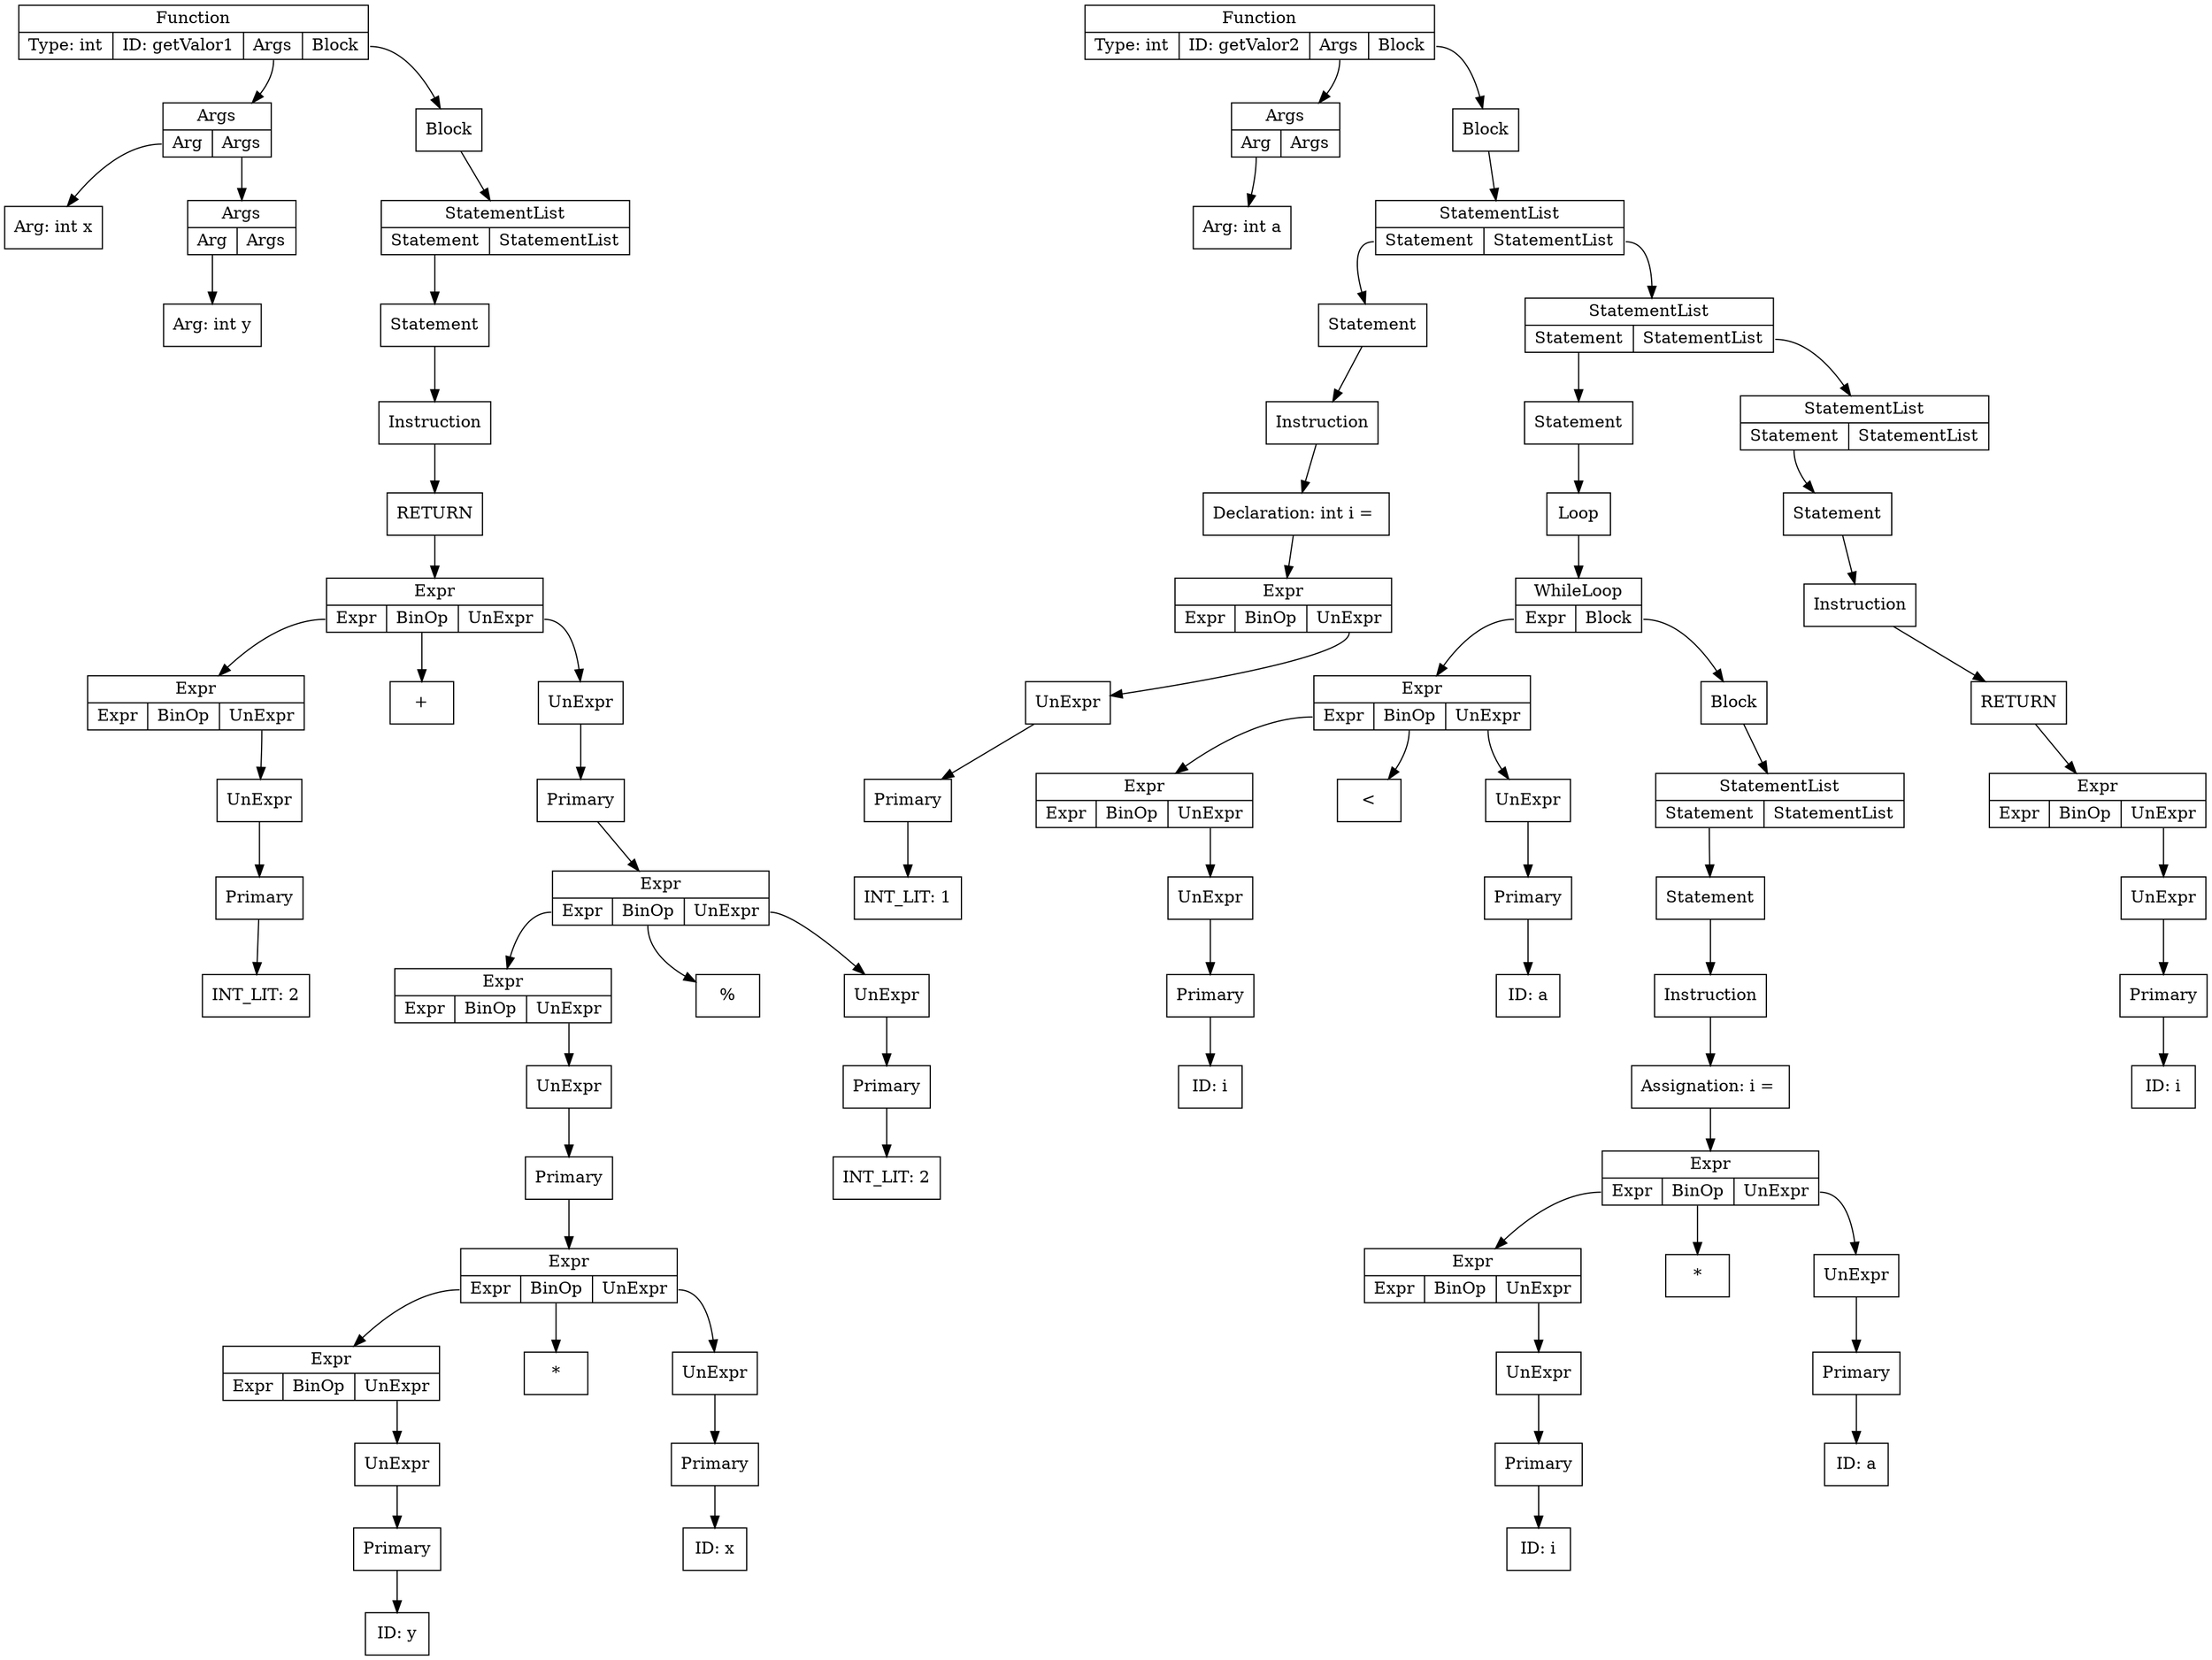 digraph ccTree {
graph[nodesep="1"]
	node [shape=box]
	node [shape=box]
	n503 [label = "Arg: int x"]
	n504 [label = "Arg: int y"]
	n505 [label = "{Args | {<a>Arg | <as> Args}}", shape="record"]
	n505:a-> n504
	n506 [label = "{Args | {<a>Arg | <as> Args}}", shape="record"]
	n506:a-> n503
	n506:as-> n505
	n507 [label = "Primary"]
	n508 [label = "INT_LIT: 2"]
	n507-> n508
	n509 [label = "UnExpr"]
	n509-> n507
	n510 [label = "{Expr | {<e>Expr | <bo>BinOp | <ue>UnExpr}}", shape="record"]
	n510:ue-> n509
	n511 [label = "Primary"]
	n512 [label = "ID: y"]
	n511-> n512
	n513 [label = "UnExpr"]
	n513-> n511
	n514 [label = "{Expr | {<e>Expr | <bo>BinOp | <ue>UnExpr}}", shape="record"]
	n514:ue-> n513
	n515 [label = "Primary"]
	n516 [label = "ID: x"]
	n515-> n516
	n517 [label = "UnExpr"]
	n517-> n515
	n518 [label = "{Expr | {<e>Expr | <bo>BinOp | <ue>UnExpr}}", shape="record"]
	n518:e-> n514
	n519 [label = "*"]
	n518:bo-> n519
	n518:ue-> n517
	n520 [label = "Primary"]
	n520-> n518
	n521 [label = "UnExpr"]
	n521-> n520
	n522 [label = "{Expr | {<e>Expr | <bo>BinOp | <ue>UnExpr}}", shape="record"]
	n522:ue-> n521
	n523 [label = "Primary"]
	n524 [label = "INT_LIT: 2"]
	n523-> n524
	n525 [label = "UnExpr"]
	n525-> n523
	n526 [label = "{Expr | {<e>Expr | <bo>BinOp | <ue>UnExpr}}", shape="record"]
	n526:e-> n522
	n527 [label = "%"]
	n526:bo-> n527
	n526:ue-> n525
	n528 [label = "Primary"]
	n528-> n526
	n529 [label = "UnExpr"]
	n529-> n528
	n530 [label = "{Expr | {<e>Expr | <bo>BinOp | <ue>UnExpr}}", shape="record"]
	n530:e-> n510
	n531 [label = "+"]
	n530:bo-> n531
	n530:ue-> n529
	n532 [label = "Instruction"]
	n533 [label = "RETURN"]
	n532-> n533
	n533-> n530
	n534 [label = "Statement"]
	n534-> n532
	n535 [label = "{StatementList | {<s>Statement | <sl>StatementList}}", shape="record"]
	n535:s-> n534
	n536 [label = "Block"]
	n536-> n535
	n537 [label = "{Function | {Type: int | ID: getValor1 | <a>Args | <b>Block}}", shape="record"]
	n537:a-> n506
	n537:b-> n536
	n538 [label = "Arg: int a"]
	n539 [label = "{Args | {<a>Arg | <as> Args}}", shape="record"]
	n539:a-> n538
	n540 [label = "Primary"]
	n541 [label = "INT_LIT: 1"]
	n540-> n541
	n542 [label = "UnExpr"]
	n542-> n540
	n543 [label = "{Expr | {<e>Expr | <bo>BinOp | <ue>UnExpr}}", shape="record"]
	n543:ue-> n542
	n544 [label = "Declaration: int i = "]
	n544-> n543
	n545 [label = "Instruction"]
	n545-> n544
	n546 [label = "Statement"]
	n546-> n545
	n547 [label = "Primary"]
	n548 [label = "ID: i"]
	n547-> n548
	n549 [label = "UnExpr"]
	n549-> n547
	n550 [label = "{Expr | {<e>Expr | <bo>BinOp | <ue>UnExpr}}", shape="record"]
	n550:ue-> n549
	n551 [label = "Primary"]
	n552 [label = "ID: a"]
	n551-> n552
	n553 [label = "UnExpr"]
	n553-> n551
	n554 [label = "{Expr | {<e>Expr | <bo>BinOp | <ue>UnExpr}}", shape="record"]
	n554:e-> n550
	n555 [label = "<"]
	n554:bo-> n555
	n554:ue-> n553
	n556 [label = "Primary"]
	n557 [label = "ID: i"]
	n556-> n557
	n558 [label = "UnExpr"]
	n558-> n556
	n559 [label = "{Expr | {<e>Expr | <bo>BinOp | <ue>UnExpr}}", shape="record"]
	n559:ue-> n558
	n560 [label = "Primary"]
	n561 [label = "ID: a"]
	n560-> n561
	n562 [label = "UnExpr"]
	n562-> n560
	n563 [label = "{Expr | {<e>Expr | <bo>BinOp | <ue>UnExpr}}", shape="record"]
	n563:e-> n559
	n564 [label = "*"]
	n563:bo-> n564
	n563:ue-> n562
	n565 [label = "Assignation: i = "]
	n565-> n563
	n566 [label = "Instruction"]
	n566-> n565
	n567 [label = "Statement"]
	n567-> n566
	n568 [label = "{StatementList | {<s>Statement | <sl>StatementList}}", shape="record"]
	n568:s-> n567
	n569 [label = "Block"]
	n569-> n568
	n570 [label = "{WhileLoop | {<e>Expr | <b>Block}}", shape="record"]
	n570:e-> n554
	n570:b-> n569
	n571 [label = "Loop"]
	n571-> n570
	n572 [label = "Statement"]
	n572-> n571
	n573 [label = "Primary"]
	n574 [label = "ID: i"]
	n573-> n574
	n575 [label = "UnExpr"]
	n575-> n573
	n576 [label = "{Expr | {<e>Expr | <bo>BinOp | <ue>UnExpr}}", shape="record"]
	n576:ue-> n575
	n577 [label = "Instruction"]
	n578 [label = "RETURN"]
	n577-> n578
	n578-> n576
	n579 [label = "Statement"]
	n579-> n577
	n580 [label = "{StatementList | {<s>Statement | <sl>StatementList}}", shape="record"]
	n580:s-> n579
	n581 [label = "{StatementList | {<s>Statement | <sl>StatementList}}", shape="record"]
	n581:s-> n572
	n581:sl-> n580
	n582 [label = "{StatementList | {<s>Statement | <sl>StatementList}}", shape="record"]
	n582:s-> n546
	n582:sl-> n581
	n583 [label = "Block"]
	n583-> n582
	n584 [label = "{Function | {Type: int | ID: getValor2 | <a>Args | <b>Block}}", shape="record"]
	n584:a-> n539
	n584:b-> n583
}